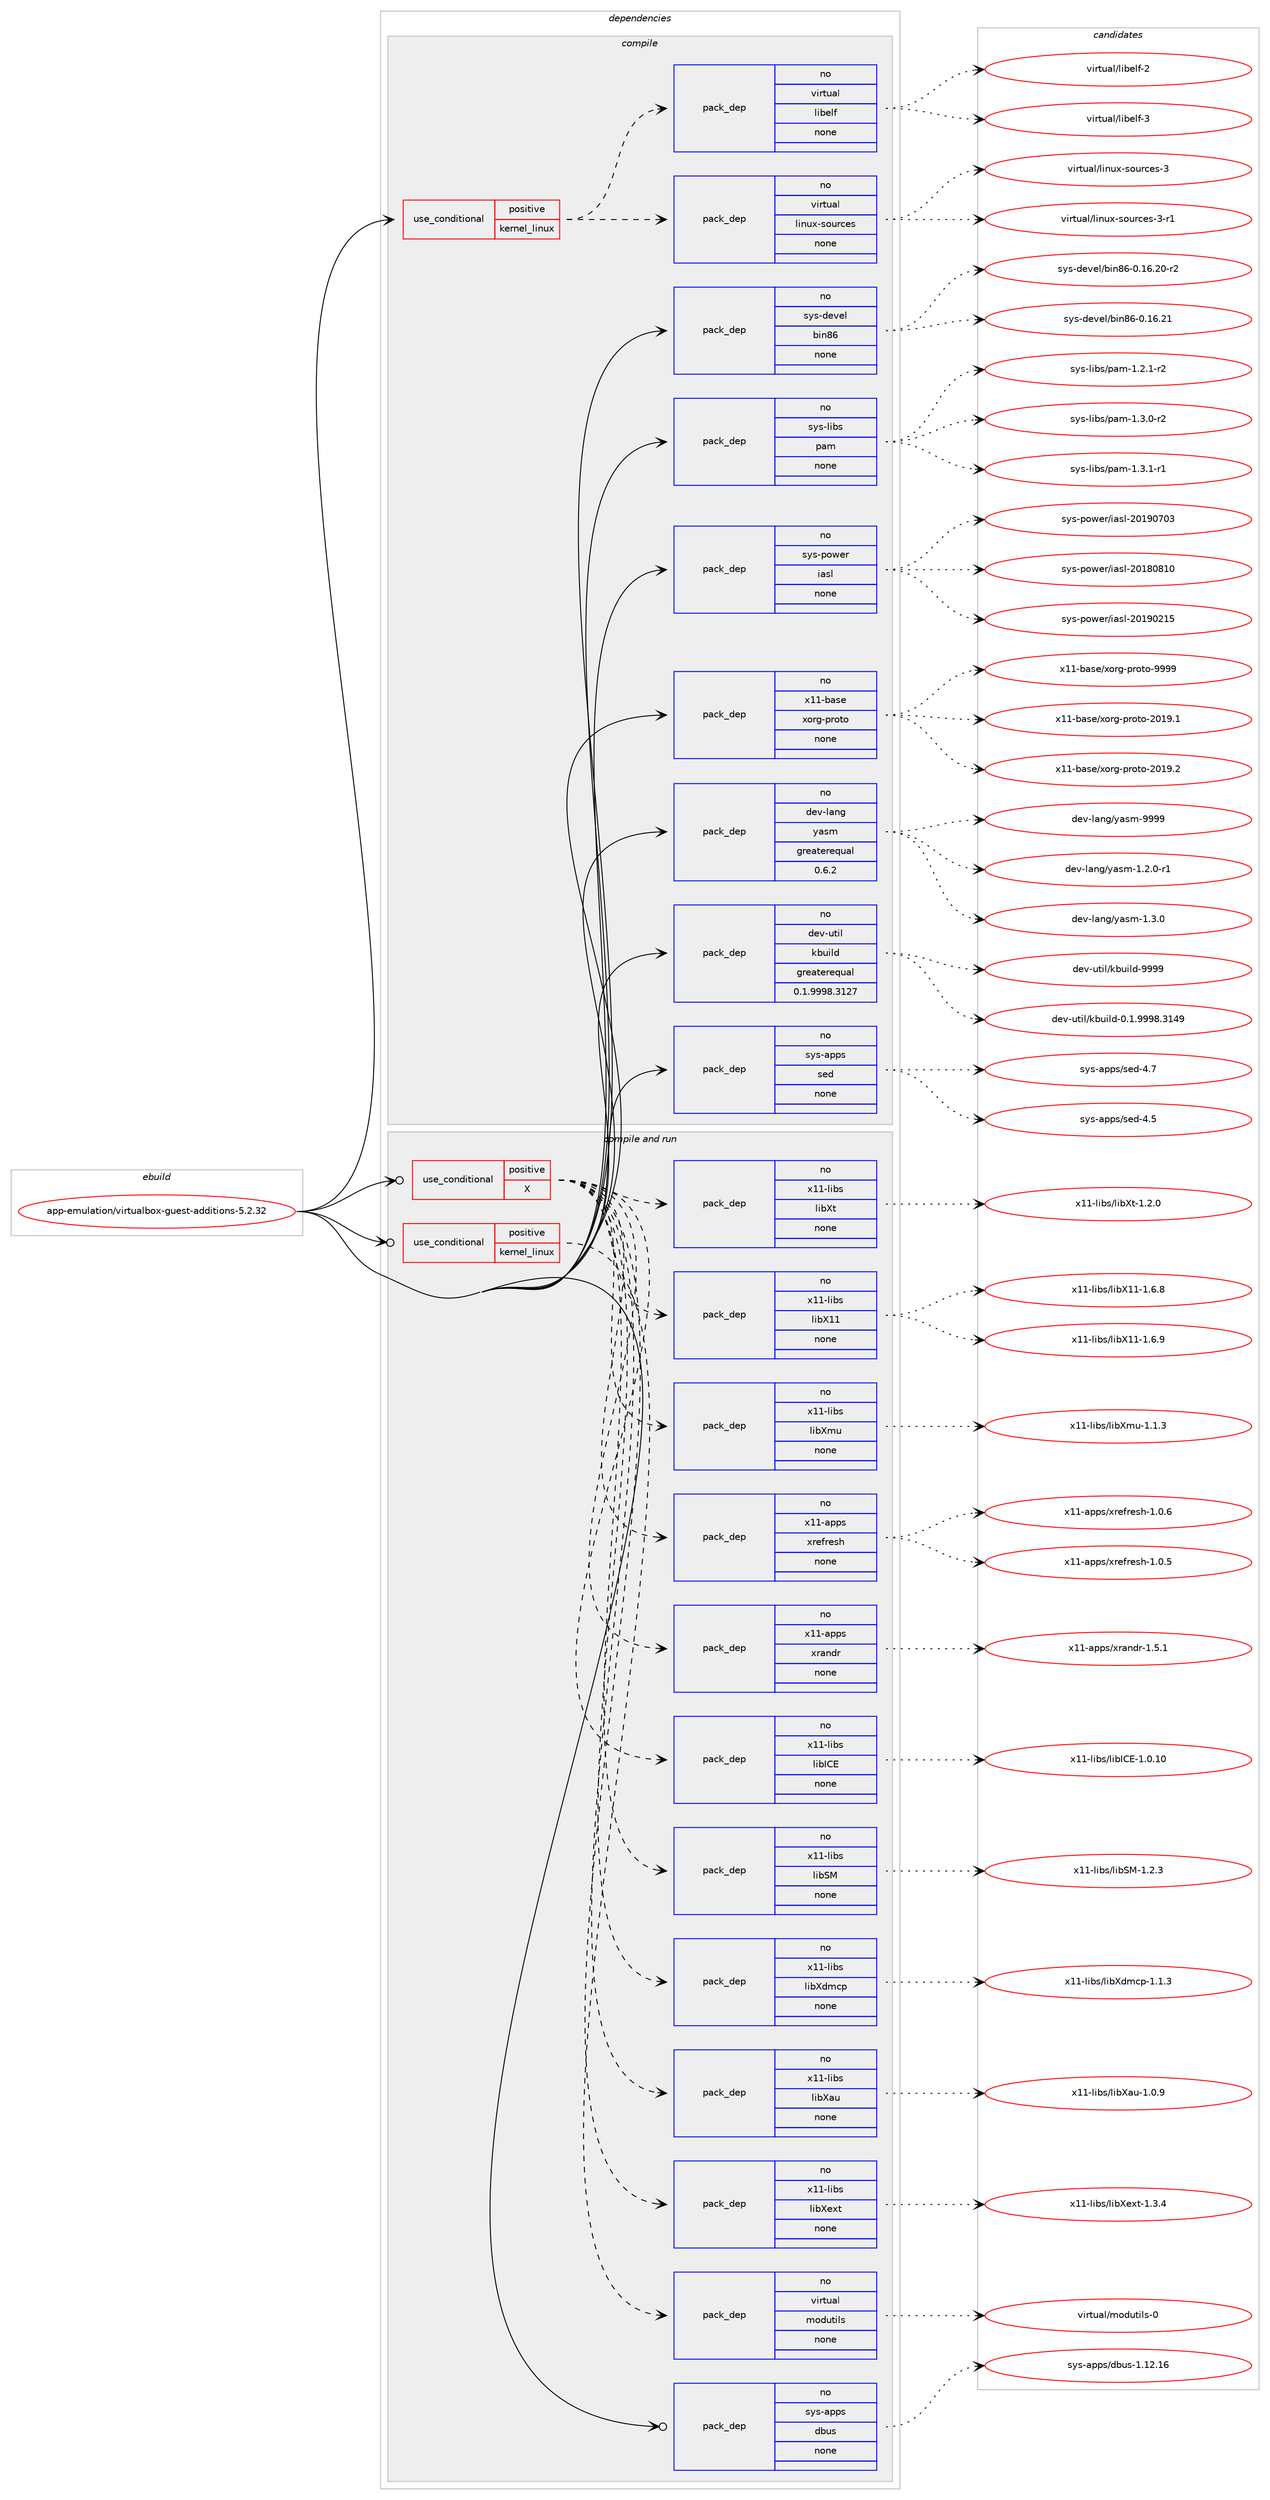 digraph prolog {

# *************
# Graph options
# *************

newrank=true;
concentrate=true;
compound=true;
graph [rankdir=LR,fontname=Helvetica,fontsize=10,ranksep=1.5];#, ranksep=2.5, nodesep=0.2];
edge  [arrowhead=vee];
node  [fontname=Helvetica,fontsize=10];

# **********
# The ebuild
# **********

subgraph cluster_leftcol {
color=gray;
rank=same;
label=<<i>ebuild</i>>;
id [label="app-emulation/virtualbox-guest-additions-5.2.32", color=red, width=4, href="../app-emulation/virtualbox-guest-additions-5.2.32.svg"];
}

# ****************
# The dependencies
# ****************

subgraph cluster_midcol {
color=gray;
label=<<i>dependencies</i>>;
subgraph cluster_compile {
fillcolor="#eeeeee";
style=filled;
label=<<i>compile</i>>;
subgraph cond116634 {
dependency489803 [label=<<TABLE BORDER="0" CELLBORDER="1" CELLSPACING="0" CELLPADDING="4"><TR><TD ROWSPAN="3" CELLPADDING="10">use_conditional</TD></TR><TR><TD>positive</TD></TR><TR><TD>kernel_linux</TD></TR></TABLE>>, shape=none, color=red];
subgraph pack364315 {
dependency489804 [label=<<TABLE BORDER="0" CELLBORDER="1" CELLSPACING="0" CELLPADDING="4" WIDTH="220"><TR><TD ROWSPAN="6" CELLPADDING="30">pack_dep</TD></TR><TR><TD WIDTH="110">no</TD></TR><TR><TD>virtual</TD></TR><TR><TD>linux-sources</TD></TR><TR><TD>none</TD></TR><TR><TD></TD></TR></TABLE>>, shape=none, color=blue];
}
dependency489803:e -> dependency489804:w [weight=20,style="dashed",arrowhead="vee"];
subgraph pack364316 {
dependency489805 [label=<<TABLE BORDER="0" CELLBORDER="1" CELLSPACING="0" CELLPADDING="4" WIDTH="220"><TR><TD ROWSPAN="6" CELLPADDING="30">pack_dep</TD></TR><TR><TD WIDTH="110">no</TD></TR><TR><TD>virtual</TD></TR><TR><TD>libelf</TD></TR><TR><TD>none</TD></TR><TR><TD></TD></TR></TABLE>>, shape=none, color=blue];
}
dependency489803:e -> dependency489805:w [weight=20,style="dashed",arrowhead="vee"];
}
id:e -> dependency489803:w [weight=20,style="solid",arrowhead="vee"];
subgraph pack364317 {
dependency489806 [label=<<TABLE BORDER="0" CELLBORDER="1" CELLSPACING="0" CELLPADDING="4" WIDTH="220"><TR><TD ROWSPAN="6" CELLPADDING="30">pack_dep</TD></TR><TR><TD WIDTH="110">no</TD></TR><TR><TD>dev-lang</TD></TR><TR><TD>yasm</TD></TR><TR><TD>greaterequal</TD></TR><TR><TD>0.6.2</TD></TR></TABLE>>, shape=none, color=blue];
}
id:e -> dependency489806:w [weight=20,style="solid",arrowhead="vee"];
subgraph pack364318 {
dependency489807 [label=<<TABLE BORDER="0" CELLBORDER="1" CELLSPACING="0" CELLPADDING="4" WIDTH="220"><TR><TD ROWSPAN="6" CELLPADDING="30">pack_dep</TD></TR><TR><TD WIDTH="110">no</TD></TR><TR><TD>dev-util</TD></TR><TR><TD>kbuild</TD></TR><TR><TD>greaterequal</TD></TR><TR><TD>0.1.9998.3127</TD></TR></TABLE>>, shape=none, color=blue];
}
id:e -> dependency489807:w [weight=20,style="solid",arrowhead="vee"];
subgraph pack364319 {
dependency489808 [label=<<TABLE BORDER="0" CELLBORDER="1" CELLSPACING="0" CELLPADDING="4" WIDTH="220"><TR><TD ROWSPAN="6" CELLPADDING="30">pack_dep</TD></TR><TR><TD WIDTH="110">no</TD></TR><TR><TD>sys-apps</TD></TR><TR><TD>sed</TD></TR><TR><TD>none</TD></TR><TR><TD></TD></TR></TABLE>>, shape=none, color=blue];
}
id:e -> dependency489808:w [weight=20,style="solid",arrowhead="vee"];
subgraph pack364320 {
dependency489809 [label=<<TABLE BORDER="0" CELLBORDER="1" CELLSPACING="0" CELLPADDING="4" WIDTH="220"><TR><TD ROWSPAN="6" CELLPADDING="30">pack_dep</TD></TR><TR><TD WIDTH="110">no</TD></TR><TR><TD>sys-devel</TD></TR><TR><TD>bin86</TD></TR><TR><TD>none</TD></TR><TR><TD></TD></TR></TABLE>>, shape=none, color=blue];
}
id:e -> dependency489809:w [weight=20,style="solid",arrowhead="vee"];
subgraph pack364321 {
dependency489810 [label=<<TABLE BORDER="0" CELLBORDER="1" CELLSPACING="0" CELLPADDING="4" WIDTH="220"><TR><TD ROWSPAN="6" CELLPADDING="30">pack_dep</TD></TR><TR><TD WIDTH="110">no</TD></TR><TR><TD>sys-libs</TD></TR><TR><TD>pam</TD></TR><TR><TD>none</TD></TR><TR><TD></TD></TR></TABLE>>, shape=none, color=blue];
}
id:e -> dependency489810:w [weight=20,style="solid",arrowhead="vee"];
subgraph pack364322 {
dependency489811 [label=<<TABLE BORDER="0" CELLBORDER="1" CELLSPACING="0" CELLPADDING="4" WIDTH="220"><TR><TD ROWSPAN="6" CELLPADDING="30">pack_dep</TD></TR><TR><TD WIDTH="110">no</TD></TR><TR><TD>sys-power</TD></TR><TR><TD>iasl</TD></TR><TR><TD>none</TD></TR><TR><TD></TD></TR></TABLE>>, shape=none, color=blue];
}
id:e -> dependency489811:w [weight=20,style="solid",arrowhead="vee"];
subgraph pack364323 {
dependency489812 [label=<<TABLE BORDER="0" CELLBORDER="1" CELLSPACING="0" CELLPADDING="4" WIDTH="220"><TR><TD ROWSPAN="6" CELLPADDING="30">pack_dep</TD></TR><TR><TD WIDTH="110">no</TD></TR><TR><TD>x11-base</TD></TR><TR><TD>xorg-proto</TD></TR><TR><TD>none</TD></TR><TR><TD></TD></TR></TABLE>>, shape=none, color=blue];
}
id:e -> dependency489812:w [weight=20,style="solid",arrowhead="vee"];
}
subgraph cluster_compileandrun {
fillcolor="#eeeeee";
style=filled;
label=<<i>compile and run</i>>;
subgraph cond116635 {
dependency489813 [label=<<TABLE BORDER="0" CELLBORDER="1" CELLSPACING="0" CELLPADDING="4"><TR><TD ROWSPAN="3" CELLPADDING="10">use_conditional</TD></TR><TR><TD>positive</TD></TR><TR><TD>X</TD></TR></TABLE>>, shape=none, color=red];
subgraph pack364324 {
dependency489814 [label=<<TABLE BORDER="0" CELLBORDER="1" CELLSPACING="0" CELLPADDING="4" WIDTH="220"><TR><TD ROWSPAN="6" CELLPADDING="30">pack_dep</TD></TR><TR><TD WIDTH="110">no</TD></TR><TR><TD>x11-apps</TD></TR><TR><TD>xrandr</TD></TR><TR><TD>none</TD></TR><TR><TD></TD></TR></TABLE>>, shape=none, color=blue];
}
dependency489813:e -> dependency489814:w [weight=20,style="dashed",arrowhead="vee"];
subgraph pack364325 {
dependency489815 [label=<<TABLE BORDER="0" CELLBORDER="1" CELLSPACING="0" CELLPADDING="4" WIDTH="220"><TR><TD ROWSPAN="6" CELLPADDING="30">pack_dep</TD></TR><TR><TD WIDTH="110">no</TD></TR><TR><TD>x11-apps</TD></TR><TR><TD>xrefresh</TD></TR><TR><TD>none</TD></TR><TR><TD></TD></TR></TABLE>>, shape=none, color=blue];
}
dependency489813:e -> dependency489815:w [weight=20,style="dashed",arrowhead="vee"];
subgraph pack364326 {
dependency489816 [label=<<TABLE BORDER="0" CELLBORDER="1" CELLSPACING="0" CELLPADDING="4" WIDTH="220"><TR><TD ROWSPAN="6" CELLPADDING="30">pack_dep</TD></TR><TR><TD WIDTH="110">no</TD></TR><TR><TD>x11-libs</TD></TR><TR><TD>libXmu</TD></TR><TR><TD>none</TD></TR><TR><TD></TD></TR></TABLE>>, shape=none, color=blue];
}
dependency489813:e -> dependency489816:w [weight=20,style="dashed",arrowhead="vee"];
subgraph pack364327 {
dependency489817 [label=<<TABLE BORDER="0" CELLBORDER="1" CELLSPACING="0" CELLPADDING="4" WIDTH="220"><TR><TD ROWSPAN="6" CELLPADDING="30">pack_dep</TD></TR><TR><TD WIDTH="110">no</TD></TR><TR><TD>x11-libs</TD></TR><TR><TD>libX11</TD></TR><TR><TD>none</TD></TR><TR><TD></TD></TR></TABLE>>, shape=none, color=blue];
}
dependency489813:e -> dependency489817:w [weight=20,style="dashed",arrowhead="vee"];
subgraph pack364328 {
dependency489818 [label=<<TABLE BORDER="0" CELLBORDER="1" CELLSPACING="0" CELLPADDING="4" WIDTH="220"><TR><TD ROWSPAN="6" CELLPADDING="30">pack_dep</TD></TR><TR><TD WIDTH="110">no</TD></TR><TR><TD>x11-libs</TD></TR><TR><TD>libXt</TD></TR><TR><TD>none</TD></TR><TR><TD></TD></TR></TABLE>>, shape=none, color=blue];
}
dependency489813:e -> dependency489818:w [weight=20,style="dashed",arrowhead="vee"];
subgraph pack364329 {
dependency489819 [label=<<TABLE BORDER="0" CELLBORDER="1" CELLSPACING="0" CELLPADDING="4" WIDTH="220"><TR><TD ROWSPAN="6" CELLPADDING="30">pack_dep</TD></TR><TR><TD WIDTH="110">no</TD></TR><TR><TD>x11-libs</TD></TR><TR><TD>libXext</TD></TR><TR><TD>none</TD></TR><TR><TD></TD></TR></TABLE>>, shape=none, color=blue];
}
dependency489813:e -> dependency489819:w [weight=20,style="dashed",arrowhead="vee"];
subgraph pack364330 {
dependency489820 [label=<<TABLE BORDER="0" CELLBORDER="1" CELLSPACING="0" CELLPADDING="4" WIDTH="220"><TR><TD ROWSPAN="6" CELLPADDING="30">pack_dep</TD></TR><TR><TD WIDTH="110">no</TD></TR><TR><TD>x11-libs</TD></TR><TR><TD>libXau</TD></TR><TR><TD>none</TD></TR><TR><TD></TD></TR></TABLE>>, shape=none, color=blue];
}
dependency489813:e -> dependency489820:w [weight=20,style="dashed",arrowhead="vee"];
subgraph pack364331 {
dependency489821 [label=<<TABLE BORDER="0" CELLBORDER="1" CELLSPACING="0" CELLPADDING="4" WIDTH="220"><TR><TD ROWSPAN="6" CELLPADDING="30">pack_dep</TD></TR><TR><TD WIDTH="110">no</TD></TR><TR><TD>x11-libs</TD></TR><TR><TD>libXdmcp</TD></TR><TR><TD>none</TD></TR><TR><TD></TD></TR></TABLE>>, shape=none, color=blue];
}
dependency489813:e -> dependency489821:w [weight=20,style="dashed",arrowhead="vee"];
subgraph pack364332 {
dependency489822 [label=<<TABLE BORDER="0" CELLBORDER="1" CELLSPACING="0" CELLPADDING="4" WIDTH="220"><TR><TD ROWSPAN="6" CELLPADDING="30">pack_dep</TD></TR><TR><TD WIDTH="110">no</TD></TR><TR><TD>x11-libs</TD></TR><TR><TD>libSM</TD></TR><TR><TD>none</TD></TR><TR><TD></TD></TR></TABLE>>, shape=none, color=blue];
}
dependency489813:e -> dependency489822:w [weight=20,style="dashed",arrowhead="vee"];
subgraph pack364333 {
dependency489823 [label=<<TABLE BORDER="0" CELLBORDER="1" CELLSPACING="0" CELLPADDING="4" WIDTH="220"><TR><TD ROWSPAN="6" CELLPADDING="30">pack_dep</TD></TR><TR><TD WIDTH="110">no</TD></TR><TR><TD>x11-libs</TD></TR><TR><TD>libICE</TD></TR><TR><TD>none</TD></TR><TR><TD></TD></TR></TABLE>>, shape=none, color=blue];
}
dependency489813:e -> dependency489823:w [weight=20,style="dashed",arrowhead="vee"];
}
id:e -> dependency489813:w [weight=20,style="solid",arrowhead="odotvee"];
subgraph cond116636 {
dependency489824 [label=<<TABLE BORDER="0" CELLBORDER="1" CELLSPACING="0" CELLPADDING="4"><TR><TD ROWSPAN="3" CELLPADDING="10">use_conditional</TD></TR><TR><TD>positive</TD></TR><TR><TD>kernel_linux</TD></TR></TABLE>>, shape=none, color=red];
subgraph pack364334 {
dependency489825 [label=<<TABLE BORDER="0" CELLBORDER="1" CELLSPACING="0" CELLPADDING="4" WIDTH="220"><TR><TD ROWSPAN="6" CELLPADDING="30">pack_dep</TD></TR><TR><TD WIDTH="110">no</TD></TR><TR><TD>virtual</TD></TR><TR><TD>modutils</TD></TR><TR><TD>none</TD></TR><TR><TD></TD></TR></TABLE>>, shape=none, color=blue];
}
dependency489824:e -> dependency489825:w [weight=20,style="dashed",arrowhead="vee"];
}
id:e -> dependency489824:w [weight=20,style="solid",arrowhead="odotvee"];
subgraph pack364335 {
dependency489826 [label=<<TABLE BORDER="0" CELLBORDER="1" CELLSPACING="0" CELLPADDING="4" WIDTH="220"><TR><TD ROWSPAN="6" CELLPADDING="30">pack_dep</TD></TR><TR><TD WIDTH="110">no</TD></TR><TR><TD>sys-apps</TD></TR><TR><TD>dbus</TD></TR><TR><TD>none</TD></TR><TR><TD></TD></TR></TABLE>>, shape=none, color=blue];
}
id:e -> dependency489826:w [weight=20,style="solid",arrowhead="odotvee"];
}
subgraph cluster_run {
fillcolor="#eeeeee";
style=filled;
label=<<i>run</i>>;
}
}

# **************
# The candidates
# **************

subgraph cluster_choices {
rank=same;
color=gray;
label=<<i>candidates</i>>;

subgraph choice364315 {
color=black;
nodesep=1;
choice118105114116117971084710810511011712045115111117114991011154551 [label="virtual/linux-sources-3", color=red, width=4,href="../virtual/linux-sources-3.svg"];
choice1181051141161179710847108105110117120451151111171149910111545514511449 [label="virtual/linux-sources-3-r1", color=red, width=4,href="../virtual/linux-sources-3-r1.svg"];
dependency489804:e -> choice118105114116117971084710810511011712045115111117114991011154551:w [style=dotted,weight="100"];
dependency489804:e -> choice1181051141161179710847108105110117120451151111171149910111545514511449:w [style=dotted,weight="100"];
}
subgraph choice364316 {
color=black;
nodesep=1;
choice1181051141161179710847108105981011081024550 [label="virtual/libelf-2", color=red, width=4,href="../virtual/libelf-2.svg"];
choice1181051141161179710847108105981011081024551 [label="virtual/libelf-3", color=red, width=4,href="../virtual/libelf-3.svg"];
dependency489805:e -> choice1181051141161179710847108105981011081024550:w [style=dotted,weight="100"];
dependency489805:e -> choice1181051141161179710847108105981011081024551:w [style=dotted,weight="100"];
}
subgraph choice364317 {
color=black;
nodesep=1;
choice100101118451089711010347121971151094549465046484511449 [label="dev-lang/yasm-1.2.0-r1", color=red, width=4,href="../dev-lang/yasm-1.2.0-r1.svg"];
choice10010111845108971101034712197115109454946514648 [label="dev-lang/yasm-1.3.0", color=red, width=4,href="../dev-lang/yasm-1.3.0.svg"];
choice100101118451089711010347121971151094557575757 [label="dev-lang/yasm-9999", color=red, width=4,href="../dev-lang/yasm-9999.svg"];
dependency489806:e -> choice100101118451089711010347121971151094549465046484511449:w [style=dotted,weight="100"];
dependency489806:e -> choice10010111845108971101034712197115109454946514648:w [style=dotted,weight="100"];
dependency489806:e -> choice100101118451089711010347121971151094557575757:w [style=dotted,weight="100"];
}
subgraph choice364318 {
color=black;
nodesep=1;
choice1001011184511711610510847107981171051081004548464946575757564651495257 [label="dev-util/kbuild-0.1.9998.3149", color=red, width=4,href="../dev-util/kbuild-0.1.9998.3149.svg"];
choice1001011184511711610510847107981171051081004557575757 [label="dev-util/kbuild-9999", color=red, width=4,href="../dev-util/kbuild-9999.svg"];
dependency489807:e -> choice1001011184511711610510847107981171051081004548464946575757564651495257:w [style=dotted,weight="100"];
dependency489807:e -> choice1001011184511711610510847107981171051081004557575757:w [style=dotted,weight="100"];
}
subgraph choice364319 {
color=black;
nodesep=1;
choice11512111545971121121154711510110045524653 [label="sys-apps/sed-4.5", color=red, width=4,href="../sys-apps/sed-4.5.svg"];
choice11512111545971121121154711510110045524655 [label="sys-apps/sed-4.7", color=red, width=4,href="../sys-apps/sed-4.7.svg"];
dependency489808:e -> choice11512111545971121121154711510110045524653:w [style=dotted,weight="100"];
dependency489808:e -> choice11512111545971121121154711510110045524655:w [style=dotted,weight="100"];
}
subgraph choice364320 {
color=black;
nodesep=1;
choice115121115451001011181011084798105110565445484649544650484511450 [label="sys-devel/bin86-0.16.20-r2", color=red, width=4,href="../sys-devel/bin86-0.16.20-r2.svg"];
choice11512111545100101118101108479810511056544548464954465049 [label="sys-devel/bin86-0.16.21", color=red, width=4,href="../sys-devel/bin86-0.16.21.svg"];
dependency489809:e -> choice115121115451001011181011084798105110565445484649544650484511450:w [style=dotted,weight="100"];
dependency489809:e -> choice11512111545100101118101108479810511056544548464954465049:w [style=dotted,weight="100"];
}
subgraph choice364321 {
color=black;
nodesep=1;
choice115121115451081059811547112971094549465046494511450 [label="sys-libs/pam-1.2.1-r2", color=red, width=4,href="../sys-libs/pam-1.2.1-r2.svg"];
choice115121115451081059811547112971094549465146484511450 [label="sys-libs/pam-1.3.0-r2", color=red, width=4,href="../sys-libs/pam-1.3.0-r2.svg"];
choice115121115451081059811547112971094549465146494511449 [label="sys-libs/pam-1.3.1-r1", color=red, width=4,href="../sys-libs/pam-1.3.1-r1.svg"];
dependency489810:e -> choice115121115451081059811547112971094549465046494511450:w [style=dotted,weight="100"];
dependency489810:e -> choice115121115451081059811547112971094549465146484511450:w [style=dotted,weight="100"];
dependency489810:e -> choice115121115451081059811547112971094549465146494511449:w [style=dotted,weight="100"];
}
subgraph choice364322 {
color=black;
nodesep=1;
choice115121115451121111191011144710597115108455048495648564948 [label="sys-power/iasl-20180810", color=red, width=4,href="../sys-power/iasl-20180810.svg"];
choice115121115451121111191011144710597115108455048495748504953 [label="sys-power/iasl-20190215", color=red, width=4,href="../sys-power/iasl-20190215.svg"];
choice115121115451121111191011144710597115108455048495748554851 [label="sys-power/iasl-20190703", color=red, width=4,href="../sys-power/iasl-20190703.svg"];
dependency489811:e -> choice115121115451121111191011144710597115108455048495648564948:w [style=dotted,weight="100"];
dependency489811:e -> choice115121115451121111191011144710597115108455048495748504953:w [style=dotted,weight="100"];
dependency489811:e -> choice115121115451121111191011144710597115108455048495748554851:w [style=dotted,weight="100"];
}
subgraph choice364323 {
color=black;
nodesep=1;
choice1204949459897115101471201111141034511211411111611145504849574649 [label="x11-base/xorg-proto-2019.1", color=red, width=4,href="../x11-base/xorg-proto-2019.1.svg"];
choice1204949459897115101471201111141034511211411111611145504849574650 [label="x11-base/xorg-proto-2019.2", color=red, width=4,href="../x11-base/xorg-proto-2019.2.svg"];
choice120494945989711510147120111114103451121141111161114557575757 [label="x11-base/xorg-proto-9999", color=red, width=4,href="../x11-base/xorg-proto-9999.svg"];
dependency489812:e -> choice1204949459897115101471201111141034511211411111611145504849574649:w [style=dotted,weight="100"];
dependency489812:e -> choice1204949459897115101471201111141034511211411111611145504849574650:w [style=dotted,weight="100"];
dependency489812:e -> choice120494945989711510147120111114103451121141111161114557575757:w [style=dotted,weight="100"];
}
subgraph choice364324 {
color=black;
nodesep=1;
choice120494945971121121154712011497110100114454946534649 [label="x11-apps/xrandr-1.5.1", color=red, width=4,href="../x11-apps/xrandr-1.5.1.svg"];
dependency489814:e -> choice120494945971121121154712011497110100114454946534649:w [style=dotted,weight="100"];
}
subgraph choice364325 {
color=black;
nodesep=1;
choice1204949459711211211547120114101102114101115104454946484653 [label="x11-apps/xrefresh-1.0.5", color=red, width=4,href="../x11-apps/xrefresh-1.0.5.svg"];
choice1204949459711211211547120114101102114101115104454946484654 [label="x11-apps/xrefresh-1.0.6", color=red, width=4,href="../x11-apps/xrefresh-1.0.6.svg"];
dependency489815:e -> choice1204949459711211211547120114101102114101115104454946484653:w [style=dotted,weight="100"];
dependency489815:e -> choice1204949459711211211547120114101102114101115104454946484654:w [style=dotted,weight="100"];
}
subgraph choice364326 {
color=black;
nodesep=1;
choice12049494510810598115471081059888109117454946494651 [label="x11-libs/libXmu-1.1.3", color=red, width=4,href="../x11-libs/libXmu-1.1.3.svg"];
dependency489816:e -> choice12049494510810598115471081059888109117454946494651:w [style=dotted,weight="100"];
}
subgraph choice364327 {
color=black;
nodesep=1;
choice120494945108105981154710810598884949454946544656 [label="x11-libs/libX11-1.6.8", color=red, width=4,href="../x11-libs/libX11-1.6.8.svg"];
choice120494945108105981154710810598884949454946544657 [label="x11-libs/libX11-1.6.9", color=red, width=4,href="../x11-libs/libX11-1.6.9.svg"];
dependency489817:e -> choice120494945108105981154710810598884949454946544656:w [style=dotted,weight="100"];
dependency489817:e -> choice120494945108105981154710810598884949454946544657:w [style=dotted,weight="100"];
}
subgraph choice364328 {
color=black;
nodesep=1;
choice12049494510810598115471081059888116454946504648 [label="x11-libs/libXt-1.2.0", color=red, width=4,href="../x11-libs/libXt-1.2.0.svg"];
dependency489818:e -> choice12049494510810598115471081059888116454946504648:w [style=dotted,weight="100"];
}
subgraph choice364329 {
color=black;
nodesep=1;
choice12049494510810598115471081059888101120116454946514652 [label="x11-libs/libXext-1.3.4", color=red, width=4,href="../x11-libs/libXext-1.3.4.svg"];
dependency489819:e -> choice12049494510810598115471081059888101120116454946514652:w [style=dotted,weight="100"];
}
subgraph choice364330 {
color=black;
nodesep=1;
choice1204949451081059811547108105988897117454946484657 [label="x11-libs/libXau-1.0.9", color=red, width=4,href="../x11-libs/libXau-1.0.9.svg"];
dependency489820:e -> choice1204949451081059811547108105988897117454946484657:w [style=dotted,weight="100"];
}
subgraph choice364331 {
color=black;
nodesep=1;
choice1204949451081059811547108105988810010999112454946494651 [label="x11-libs/libXdmcp-1.1.3", color=red, width=4,href="../x11-libs/libXdmcp-1.1.3.svg"];
dependency489821:e -> choice1204949451081059811547108105988810010999112454946494651:w [style=dotted,weight="100"];
}
subgraph choice364332 {
color=black;
nodesep=1;
choice1204949451081059811547108105988377454946504651 [label="x11-libs/libSM-1.2.3", color=red, width=4,href="../x11-libs/libSM-1.2.3.svg"];
dependency489822:e -> choice1204949451081059811547108105988377454946504651:w [style=dotted,weight="100"];
}
subgraph choice364333 {
color=black;
nodesep=1;
choice12049494510810598115471081059873676945494648464948 [label="x11-libs/libICE-1.0.10", color=red, width=4,href="../x11-libs/libICE-1.0.10.svg"];
dependency489823:e -> choice12049494510810598115471081059873676945494648464948:w [style=dotted,weight="100"];
}
subgraph choice364334 {
color=black;
nodesep=1;
choice11810511411611797108471091111001171161051081154548 [label="virtual/modutils-0", color=red, width=4,href="../virtual/modutils-0.svg"];
dependency489825:e -> choice11810511411611797108471091111001171161051081154548:w [style=dotted,weight="100"];
}
subgraph choice364335 {
color=black;
nodesep=1;
choice115121115459711211211547100981171154549464950464954 [label="sys-apps/dbus-1.12.16", color=red, width=4,href="../sys-apps/dbus-1.12.16.svg"];
dependency489826:e -> choice115121115459711211211547100981171154549464950464954:w [style=dotted,weight="100"];
}
}

}
